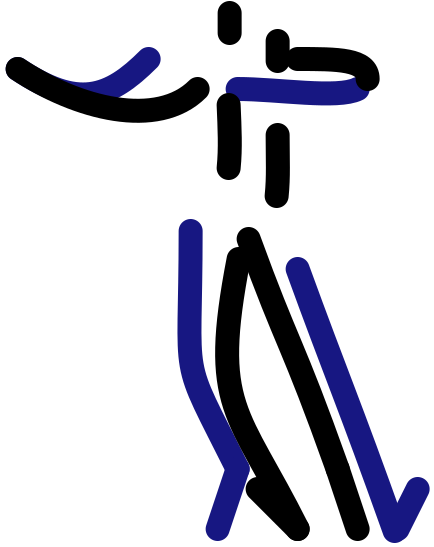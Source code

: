 <?xml version="1.0" encoding="UTF-8"?>
<dia:diagram xmlns:dia="http://www.lysator.liu.se/~alla/dia/">
  <dia:layer name="old" visible="false" connectable="false">
    <dia:object type="Standard - BezierLine" version="0" id="O0">
      <dia:attribute name="obj_pos">
        <dia:point val="152.5,12"/>
      </dia:attribute>
      <dia:attribute name="obj_bb">
        <dia:rectangle val="151.9,11.241;156.759,12.822"/>
      </dia:attribute>
      <dia:attribute name="bez_points">
        <dia:point val="152.5,12"/>
        <dia:point val="153.5,12"/>
        <dia:point val="154.5,12.5"/>
        <dia:point val="156,12"/>
      </dia:attribute>
      <dia:attribute name="corner_types">
        <dia:enum val="0"/>
        <dia:enum val="0"/>
      </dia:attribute>
      <dia:attribute name="line_color">
        <dia:color val="#171782ff"/>
      </dia:attribute>
      <dia:attribute name="line_width">
        <dia:real val="1.2"/>
      </dia:attribute>
      <dia:attribute name="line_caps">
        <dia:enum val="1"/>
      </dia:attribute>
    </dia:object>
    <dia:object type="Standard - BezierLine" version="0" id="O1">
      <dia:attribute name="obj_pos">
        <dia:point val="154,11"/>
      </dia:attribute>
      <dia:attribute name="obj_bb">
        <dia:rectangle val="153.195,10.195;157.1,11.822"/>
      </dia:attribute>
      <dia:attribute name="bez_points">
        <dia:point val="154,11"/>
        <dia:point val="155,11.5"/>
        <dia:point val="155,11"/>
        <dia:point val="156.5,11"/>
      </dia:attribute>
      <dia:attribute name="corner_types">
        <dia:enum val="0"/>
        <dia:enum val="0"/>
      </dia:attribute>
      <dia:attribute name="line_width">
        <dia:real val="1.2"/>
      </dia:attribute>
      <dia:attribute name="line_caps">
        <dia:enum val="1"/>
      </dia:attribute>
    </dia:object>
    <dia:group>
      <dia:attribute name="meta">
        <dia:composite type="dict"/>
      </dia:attribute>
      <dia:attribute name="matrix"/>
      <dia:object type="stickman3d - head-gray" version="1" id="O2">
        <dia:attribute name="obj_pos">
          <dia:point val="148,3"/>
        </dia:attribute>
        <dia:attribute name="obj_bb">
          <dia:rectangle val="147.9,2.9;152.216,9.1"/>
        </dia:attribute>
        <dia:attribute name="meta">
          <dia:composite type="dict"/>
        </dia:attribute>
        <dia:attribute name="elem_corner">
          <dia:point val="148,3"/>
        </dia:attribute>
        <dia:attribute name="elem_width">
          <dia:real val="4.116"/>
        </dia:attribute>
        <dia:attribute name="elem_height">
          <dia:real val="6.0"/>
        </dia:attribute>
        <dia:attribute name="line_width">
          <dia:real val="0.1"/>
        </dia:attribute>
        <dia:attribute name="line_colour">
          <dia:color val="#000000ff"/>
        </dia:attribute>
        <dia:attribute name="fill_colour">
          <dia:color val="#ffffffff"/>
        </dia:attribute>
        <dia:attribute name="show_background">
          <dia:boolean val="true"/>
        </dia:attribute>
        <dia:attribute name="line_style">
          <dia:enum val="0"/>
          <dia:real val="1"/>
        </dia:attribute>
        <dia:attribute name="flip_horizontal">
          <dia:boolean val="false"/>
        </dia:attribute>
        <dia:attribute name="flip_vertical">
          <dia:boolean val="false"/>
        </dia:attribute>
        <dia:attribute name="subscale">
          <dia:real val="1"/>
        </dia:attribute>
      </dia:object>
      <dia:group>
        <dia:attribute name="meta">
          <dia:composite type="dict"/>
        </dia:attribute>
        <dia:attribute name="matrix"/>
        <dia:object type="Standard - BezierLine" version="0" id="O3">
          <dia:attribute name="obj_pos">
            <dia:point val="152,19"/>
          </dia:attribute>
          <dia:attribute name="obj_bb">
            <dia:rectangle val="151.31,18.309;154.69,31.691"/>
          </dia:attribute>
          <dia:attribute name="bez_points">
            <dia:point val="152,19"/>
            <dia:point val="153,25"/>
            <dia:point val="153,25"/>
            <dia:point val="154,31"/>
          </dia:attribute>
          <dia:attribute name="corner_types">
            <dia:enum val="0"/>
            <dia:enum val="0"/>
          </dia:attribute>
          <dia:attribute name="line_width">
            <dia:real val="1.2"/>
          </dia:attribute>
          <dia:attribute name="line_caps">
            <dia:enum val="1"/>
          </dia:attribute>
        </dia:object>
        <dia:object type="Standard - Line" version="0" id="O4">
          <dia:attribute name="obj_pos">
            <dia:point val="154,31"/>
          </dia:attribute>
          <dia:attribute name="obj_bb">
            <dia:rectangle val="153.151,30.151;156.849,33.849"/>
          </dia:attribute>
          <dia:attribute name="conn_endpoints">
            <dia:point val="154,31"/>
            <dia:point val="156,33"/>
          </dia:attribute>
          <dia:attribute name="numcp">
            <dia:int val="1"/>
          </dia:attribute>
          <dia:attribute name="line_width">
            <dia:real val="1.2"/>
          </dia:attribute>
          <dia:attribute name="line_caps">
            <dia:enum val="1"/>
          </dia:attribute>
        </dia:object>
      </dia:group>
      <dia:group>
        <dia:attribute name="meta">
          <dia:composite type="dict"/>
        </dia:attribute>
        <dia:attribute name="matrix"/>
        <dia:object type="Standard - BezierLine" version="0" id="O5">
          <dia:attribute name="obj_pos">
            <dia:point val="148,18"/>
          </dia:attribute>
          <dia:attribute name="obj_bb">
            <dia:rectangle val="147.4,17.4;150.805,31.305"/>
          </dia:attribute>
          <dia:attribute name="bez_points">
            <dia:point val="148,18"/>
            <dia:point val="148,24.5"/>
            <dia:point val="148,26.5"/>
            <dia:point val="150,30.5"/>
          </dia:attribute>
          <dia:attribute name="corner_types">
            <dia:enum val="0"/>
            <dia:enum val="0"/>
          </dia:attribute>
          <dia:attribute name="line_color">
            <dia:color val="#171782ff"/>
          </dia:attribute>
          <dia:attribute name="line_width">
            <dia:real val="1.2"/>
          </dia:attribute>
          <dia:attribute name="line_caps">
            <dia:enum val="1"/>
          </dia:attribute>
        </dia:object>
        <dia:object type="Standard - Line" version="0" id="O6">
          <dia:attribute name="obj_pos">
            <dia:point val="150,30.5"/>
          </dia:attribute>
          <dia:attribute name="obj_bb">
            <dia:rectangle val="149.4,29.9;150.6,34.1"/>
          </dia:attribute>
          <dia:attribute name="conn_endpoints">
            <dia:point val="150,30.5"/>
            <dia:point val="150,33.5"/>
          </dia:attribute>
          <dia:attribute name="numcp">
            <dia:int val="1"/>
          </dia:attribute>
          <dia:attribute name="line_color">
            <dia:color val="#171782ff"/>
          </dia:attribute>
          <dia:attribute name="line_width">
            <dia:real val="1.2"/>
          </dia:attribute>
          <dia:attribute name="line_caps">
            <dia:enum val="1"/>
          </dia:attribute>
        </dia:object>
      </dia:group>
      <dia:group>
        <dia:attribute name="meta">
          <dia:composite type="dict"/>
        </dia:attribute>
        <dia:attribute name="matrix"/>
        <dia:object type="stickman3d - pelvis-gray-060" version="1" id="O7">
          <dia:attribute name="obj_pos">
            <dia:point val="146.5,16"/>
          </dia:attribute>
          <dia:attribute name="obj_bb">
            <dia:rectangle val="146.396,15.898;153.206,20.515"/>
          </dia:attribute>
          <dia:attribute name="meta">
            <dia:composite type="dict"/>
          </dia:attribute>
          <dia:attribute name="elem_corner">
            <dia:point val="146.5,16"/>
          </dia:attribute>
          <dia:attribute name="elem_width">
            <dia:real val="6.6"/>
          </dia:attribute>
          <dia:attribute name="elem_height">
            <dia:real val="4.4"/>
          </dia:attribute>
          <dia:attribute name="line_width">
            <dia:real val="0.1"/>
          </dia:attribute>
          <dia:attribute name="line_colour">
            <dia:color val="#000000ff"/>
          </dia:attribute>
          <dia:attribute name="fill_colour">
            <dia:color val="#ffffffff"/>
          </dia:attribute>
          <dia:attribute name="show_background">
            <dia:boolean val="true"/>
          </dia:attribute>
          <dia:attribute name="line_style">
            <dia:enum val="0"/>
            <dia:real val="1"/>
          </dia:attribute>
          <dia:attribute name="flip_horizontal">
            <dia:boolean val="false"/>
          </dia:attribute>
          <dia:attribute name="flip_vertical">
            <dia:boolean val="false"/>
          </dia:attribute>
          <dia:attribute name="subscale">
            <dia:real val="1"/>
          </dia:attribute>
        </dia:object>
        <dia:object type="Standard - Line" version="0" id="O8">
          <dia:attribute name="obj_pos">
            <dia:point val="150,15"/>
          </dia:attribute>
          <dia:attribute name="obj_bb">
            <dia:rectangle val="149.4,14.4;150.6,16.6"/>
          </dia:attribute>
          <dia:attribute name="conn_endpoints">
            <dia:point val="150,15"/>
            <dia:point val="150,16"/>
          </dia:attribute>
          <dia:attribute name="numcp">
            <dia:int val="1"/>
          </dia:attribute>
          <dia:attribute name="line_width">
            <dia:real val="1.2"/>
          </dia:attribute>
          <dia:attribute name="line_caps">
            <dia:enum val="1"/>
          </dia:attribute>
        </dia:object>
        <dia:object type="stickman3d - torax-gray-060" version="1" id="O9">
          <dia:attribute name="obj_pos">
            <dia:point val="145.5,10"/>
          </dia:attribute>
          <dia:attribute name="obj_bb">
            <dia:rectangle val="144.998,9.9;154.718,15.604"/>
          </dia:attribute>
          <dia:attribute name="meta">
            <dia:composite type="dict"/>
          </dia:attribute>
          <dia:attribute name="elem_corner">
            <dia:point val="145.5,10"/>
          </dia:attribute>
          <dia:attribute name="elem_width">
            <dia:real val="8.358"/>
          </dia:attribute>
          <dia:attribute name="elem_height">
            <dia:real val="5.3"/>
          </dia:attribute>
          <dia:attribute name="line_width">
            <dia:real val="0.1"/>
          </dia:attribute>
          <dia:attribute name="line_colour">
            <dia:color val="#000000ff"/>
          </dia:attribute>
          <dia:attribute name="fill_colour">
            <dia:color val="#ffffffff"/>
          </dia:attribute>
          <dia:attribute name="show_background">
            <dia:boolean val="true"/>
          </dia:attribute>
          <dia:attribute name="line_style">
            <dia:enum val="0"/>
            <dia:real val="1"/>
          </dia:attribute>
          <dia:attribute name="flip_horizontal">
            <dia:boolean val="false"/>
          </dia:attribute>
          <dia:attribute name="flip_vertical">
            <dia:boolean val="false"/>
          </dia:attribute>
          <dia:attribute name="subscale">
            <dia:real val="1"/>
          </dia:attribute>
        </dia:object>
      </dia:group>
    </dia:group>
    <dia:object type="stickman3d - head-white" version="1" id="O10">
      <dia:attribute name="obj_pos">
        <dia:point val="150.5,4"/>
      </dia:attribute>
      <dia:attribute name="obj_bb">
        <dia:rectangle val="150.4,3.9;154.716,10.1"/>
      </dia:attribute>
      <dia:attribute name="meta">
        <dia:composite type="dict"/>
      </dia:attribute>
      <dia:attribute name="elem_corner">
        <dia:point val="150.5,4"/>
      </dia:attribute>
      <dia:attribute name="elem_width">
        <dia:real val="4.116"/>
      </dia:attribute>
      <dia:attribute name="elem_height">
        <dia:real val="6.0"/>
      </dia:attribute>
      <dia:attribute name="line_width">
        <dia:real val="0.1"/>
      </dia:attribute>
      <dia:attribute name="line_colour">
        <dia:color val="#000000ff"/>
      </dia:attribute>
      <dia:attribute name="fill_colour">
        <dia:color val="#ffffffff"/>
      </dia:attribute>
      <dia:attribute name="show_background">
        <dia:boolean val="true"/>
      </dia:attribute>
      <dia:attribute name="line_style">
        <dia:enum val="0"/>
        <dia:real val="1"/>
      </dia:attribute>
      <dia:attribute name="flip_horizontal">
        <dia:boolean val="false"/>
      </dia:attribute>
      <dia:attribute name="flip_vertical">
        <dia:boolean val="false"/>
      </dia:attribute>
      <dia:attribute name="subscale">
        <dia:real val="1"/>
      </dia:attribute>
    </dia:object>
    <dia:object type="Standard - BezierLine" version="0" id="O11">
      <dia:attribute name="obj_pos">
        <dia:point val="150.6,20.8"/>
      </dia:attribute>
      <dia:attribute name="obj_bb">
        <dia:rectangle val="149.48,20.104;154.328,34.828"/>
      </dia:attribute>
      <dia:attribute name="bez_points">
        <dia:point val="150.6,20.8"/>
        <dia:point val="149.5,27"/>
        <dia:point val="150,28.5"/>
        <dia:point val="153.5,34"/>
      </dia:attribute>
      <dia:attribute name="corner_types">
        <dia:enum val="0"/>
        <dia:enum val="0"/>
      </dia:attribute>
      <dia:attribute name="line_width">
        <dia:real val="1.2"/>
      </dia:attribute>
      <dia:attribute name="line_caps">
        <dia:enum val="1"/>
      </dia:attribute>
    </dia:object>
    <dia:object type="Standard - Line" version="0" id="O12">
      <dia:attribute name="obj_pos">
        <dia:point val="151,32.5"/>
      </dia:attribute>
      <dia:attribute name="obj_bb">
        <dia:rectangle val="150.177,31.677;154.323,34.823"/>
      </dia:attribute>
      <dia:attribute name="conn_endpoints">
        <dia:point val="151,32.5"/>
        <dia:point val="153.5,34"/>
      </dia:attribute>
      <dia:attribute name="numcp">
        <dia:int val="1"/>
      </dia:attribute>
      <dia:attribute name="line_width">
        <dia:real val="1.2"/>
      </dia:attribute>
      <dia:attribute name="line_caps">
        <dia:enum val="1"/>
      </dia:attribute>
    </dia:object>
    <dia:object type="Standard - BezierLine" version="0" id="O13">
      <dia:attribute name="obj_pos">
        <dia:point val="154,20.5"/>
      </dia:attribute>
      <dia:attribute name="obj_bb">
        <dia:rectangle val="153.231,19.731;159.616,34.367"/>
      </dia:attribute>
      <dia:attribute name="bez_points">
        <dia:point val="154,20.5"/>
        <dia:point val="156,26"/>
        <dia:point val="156.5,27"/>
        <dia:point val="158.85,33.6"/>
      </dia:attribute>
      <dia:attribute name="corner_types">
        <dia:enum val="0"/>
        <dia:enum val="0"/>
      </dia:attribute>
      <dia:attribute name="line_color">
        <dia:color val="#171782ff"/>
      </dia:attribute>
      <dia:attribute name="line_width">
        <dia:real val="1.2"/>
      </dia:attribute>
      <dia:attribute name="line_caps">
        <dia:enum val="1"/>
      </dia:attribute>
    </dia:object>
    <dia:object type="Standard - Line" version="0" id="O14">
      <dia:attribute name="obj_pos">
        <dia:point val="157.5,31.5"/>
      </dia:attribute>
      <dia:attribute name="obj_bb">
        <dia:rectangle val="156.672,30.672;159.728,34.528"/>
      </dia:attribute>
      <dia:attribute name="conn_endpoints">
        <dia:point val="157.5,31.5"/>
        <dia:point val="158.9,33.7"/>
      </dia:attribute>
      <dia:attribute name="numcp">
        <dia:int val="1"/>
      </dia:attribute>
      <dia:attribute name="line_color">
        <dia:color val="#171782ff"/>
      </dia:attribute>
      <dia:attribute name="line_width">
        <dia:real val="1.2"/>
      </dia:attribute>
      <dia:attribute name="line_caps">
        <dia:enum val="1"/>
      </dia:attribute>
    </dia:object>
    <dia:group>
      <dia:attribute name="meta">
        <dia:composite type="dict"/>
      </dia:attribute>
      <dia:attribute name="matrix"/>
      <dia:object type="stickman3d - pelvis-white-060" version="1" id="O15">
        <dia:attribute name="obj_pos">
          <dia:point val="149,17"/>
        </dia:attribute>
        <dia:attribute name="obj_bb">
          <dia:rectangle val="148.896,16.898;155.706,21.515"/>
        </dia:attribute>
        <dia:attribute name="meta">
          <dia:composite type="dict"/>
        </dia:attribute>
        <dia:attribute name="elem_corner">
          <dia:point val="149,17"/>
        </dia:attribute>
        <dia:attribute name="elem_width">
          <dia:real val="6.6"/>
        </dia:attribute>
        <dia:attribute name="elem_height">
          <dia:real val="4.4"/>
        </dia:attribute>
        <dia:attribute name="line_width">
          <dia:real val="0.1"/>
        </dia:attribute>
        <dia:attribute name="line_colour">
          <dia:color val="#000000ff"/>
        </dia:attribute>
        <dia:attribute name="fill_colour">
          <dia:color val="#ffffffff"/>
        </dia:attribute>
        <dia:attribute name="show_background">
          <dia:boolean val="true"/>
        </dia:attribute>
        <dia:attribute name="line_style">
          <dia:enum val="0"/>
          <dia:real val="1"/>
        </dia:attribute>
        <dia:attribute name="flip_horizontal">
          <dia:boolean val="false"/>
        </dia:attribute>
        <dia:attribute name="flip_vertical">
          <dia:boolean val="false"/>
        </dia:attribute>
        <dia:attribute name="subscale">
          <dia:real val="1"/>
        </dia:attribute>
      </dia:object>
      <dia:object type="Standard - Line" version="0" id="O16">
        <dia:attribute name="obj_pos">
          <dia:point val="152.5,16"/>
        </dia:attribute>
        <dia:attribute name="obj_bb">
          <dia:rectangle val="151.9,15.4;153.1,17.6"/>
        </dia:attribute>
        <dia:attribute name="conn_endpoints">
          <dia:point val="152.5,16"/>
          <dia:point val="152.5,17"/>
        </dia:attribute>
        <dia:attribute name="numcp">
          <dia:int val="1"/>
        </dia:attribute>
        <dia:attribute name="line_width">
          <dia:real val="1.2"/>
        </dia:attribute>
        <dia:attribute name="line_caps">
          <dia:enum val="1"/>
        </dia:attribute>
      </dia:object>
      <dia:object type="stickman3d - torax-white-060" version="1" id="O17">
        <dia:attribute name="obj_pos">
          <dia:point val="148,11"/>
        </dia:attribute>
        <dia:attribute name="obj_bb">
          <dia:rectangle val="147.498,10.9;157.218,16.604"/>
        </dia:attribute>
        <dia:attribute name="meta">
          <dia:composite type="dict"/>
        </dia:attribute>
        <dia:attribute name="elem_corner">
          <dia:point val="148,11"/>
        </dia:attribute>
        <dia:attribute name="elem_width">
          <dia:real val="8.358"/>
        </dia:attribute>
        <dia:attribute name="elem_height">
          <dia:real val="5.3"/>
        </dia:attribute>
        <dia:attribute name="line_width">
          <dia:real val="0.1"/>
        </dia:attribute>
        <dia:attribute name="line_colour">
          <dia:color val="#000000ff"/>
        </dia:attribute>
        <dia:attribute name="fill_colour">
          <dia:color val="#ffffffff"/>
        </dia:attribute>
        <dia:attribute name="show_background">
          <dia:boolean val="true"/>
        </dia:attribute>
        <dia:attribute name="line_style">
          <dia:enum val="0"/>
          <dia:real val="1"/>
        </dia:attribute>
        <dia:attribute name="flip_horizontal">
          <dia:boolean val="false"/>
        </dia:attribute>
        <dia:attribute name="flip_vertical">
          <dia:boolean val="false"/>
        </dia:attribute>
        <dia:attribute name="subscale">
          <dia:real val="1"/>
        </dia:attribute>
      </dia:object>
    </dia:group>
    <dia:object type="Standard - BezierLine" version="0" id="O18">
      <dia:attribute name="obj_pos">
        <dia:point val="140,12"/>
      </dia:attribute>
      <dia:attribute name="obj_bb">
        <dia:rectangle val="139.168,10.152;146.349,13.69"/>
      </dia:attribute>
      <dia:attribute name="bez_points">
        <dia:point val="140,12"/>
        <dia:point val="143,14"/>
        <dia:point val="143.5,13"/>
        <dia:point val="145.5,11"/>
      </dia:attribute>
      <dia:attribute name="corner_types">
        <dia:enum val="0"/>
        <dia:enum val="0"/>
      </dia:attribute>
      <dia:attribute name="line_color">
        <dia:color val="#171782ff"/>
      </dia:attribute>
      <dia:attribute name="line_width">
        <dia:real val="1.2"/>
      </dia:attribute>
      <dia:attribute name="line_caps">
        <dia:enum val="1"/>
      </dia:attribute>
    </dia:object>
    <dia:object type="Standard - BezierLine" version="0" id="O19">
      <dia:attribute name="obj_pos">
        <dia:point val="140,12"/>
      </dia:attribute>
      <dia:attribute name="obj_bb">
        <dia:rectangle val="139.168,11.152;148.849,14.1"/>
      </dia:attribute>
      <dia:attribute name="bez_points">
        <dia:point val="140,12"/>
        <dia:point val="143,14"/>
        <dia:point val="146,14"/>
        <dia:point val="148,12"/>
      </dia:attribute>
      <dia:attribute name="corner_types">
        <dia:enum val="0"/>
        <dia:enum val="0"/>
      </dia:attribute>
      <dia:attribute name="line_width">
        <dia:real val="1.2"/>
      </dia:attribute>
      <dia:attribute name="line_caps">
        <dia:enum val="1"/>
      </dia:attribute>
    </dia:object>
  </dia:layer>
  <dia:layer name="fundo" visible="false" connectable="false">
    <dia:object type="Standard - Line" version="0" id="O20">
      <dia:attribute name="obj_pos">
        <dia:point val="132,13"/>
      </dia:attribute>
      <dia:attribute name="obj_bb">
        <dia:rectangle val="131.929,12.929;161.071,42.071"/>
      </dia:attribute>
      <dia:attribute name="conn_endpoints">
        <dia:point val="132,13"/>
        <dia:point val="161,42"/>
      </dia:attribute>
      <dia:attribute name="numcp">
        <dia:int val="1"/>
      </dia:attribute>
      <dia:attribute name="end_arrow">
        <dia:enum val="22"/>
      </dia:attribute>
      <dia:attribute name="end_arrow_length">
        <dia:real val="0.5"/>
      </dia:attribute>
      <dia:attribute name="end_arrow_width">
        <dia:real val="0.5"/>
      </dia:attribute>
    </dia:object>
    <dia:object type="Standard - Line" version="0" id="O21">
      <dia:attribute name="obj_pos">
        <dia:point val="129.5,34.5"/>
      </dia:attribute>
      <dia:attribute name="obj_bb">
        <dia:rectangle val="129.447,32.177;167.553,34.553"/>
      </dia:attribute>
      <dia:attribute name="conn_endpoints">
        <dia:point val="129.5,34.5"/>
        <dia:point val="167.5,32.5"/>
      </dia:attribute>
      <dia:attribute name="numcp">
        <dia:int val="1"/>
      </dia:attribute>
      <dia:attribute name="end_arrow">
        <dia:enum val="22"/>
      </dia:attribute>
      <dia:attribute name="end_arrow_length">
        <dia:real val="0.5"/>
      </dia:attribute>
      <dia:attribute name="end_arrow_width">
        <dia:real val="0.5"/>
      </dia:attribute>
    </dia:object>
    <dia:object type="Standard - Line" version="0" id="O22">
      <dia:attribute name="obj_pos">
        <dia:point val="137,12"/>
      </dia:attribute>
      <dia:attribute name="obj_bb">
        <dia:rectangle val="136.929,11.929;166.071,41.071"/>
      </dia:attribute>
      <dia:attribute name="conn_endpoints">
        <dia:point val="137,12"/>
        <dia:point val="166,41"/>
      </dia:attribute>
      <dia:attribute name="numcp">
        <dia:int val="1"/>
      </dia:attribute>
      <dia:attribute name="end_arrow">
        <dia:enum val="22"/>
      </dia:attribute>
      <dia:attribute name="end_arrow_length">
        <dia:real val="0.5"/>
      </dia:attribute>
      <dia:attribute name="end_arrow_width">
        <dia:real val="0.5"/>
      </dia:attribute>
    </dia:object>
    <dia:object type="Standard - Line" version="0" id="O23">
      <dia:attribute name="obj_pos">
        <dia:point val="152.5,-1"/>
      </dia:attribute>
      <dia:attribute name="obj_bb">
        <dia:rectangle val="152.138,-1.05;152.862,40.05"/>
      </dia:attribute>
      <dia:attribute name="conn_endpoints">
        <dia:point val="152.5,-1"/>
        <dia:point val="152.5,40"/>
      </dia:attribute>
      <dia:attribute name="numcp">
        <dia:int val="1"/>
      </dia:attribute>
      <dia:attribute name="end_arrow">
        <dia:enum val="22"/>
      </dia:attribute>
      <dia:attribute name="end_arrow_length">
        <dia:real val="0.5"/>
      </dia:attribute>
      <dia:attribute name="end_arrow_width">
        <dia:real val="0.5"/>
      </dia:attribute>
    </dia:object>
    <dia:object type="Standard - Line" version="0" id="O24">
      <dia:attribute name="obj_pos">
        <dia:point val="185,7"/>
      </dia:attribute>
      <dia:attribute name="obj_bb">
        <dia:rectangle val="182.34,6.944;185.056,24.556"/>
      </dia:attribute>
      <dia:attribute name="conn_endpoints">
        <dia:point val="185,7"/>
        <dia:point val="182.6,24.5"/>
      </dia:attribute>
      <dia:attribute name="numcp">
        <dia:int val="1"/>
      </dia:attribute>
      <dia:attribute name="line_color">
        <dia:color val="#ff0000ff"/>
      </dia:attribute>
      <dia:attribute name="end_arrow">
        <dia:enum val="22"/>
      </dia:attribute>
      <dia:attribute name="end_arrow_length">
        <dia:real val="0.5"/>
      </dia:attribute>
      <dia:attribute name="end_arrow_width">
        <dia:real val="0.5"/>
      </dia:attribute>
    </dia:object>
    <dia:object type="Standard - Line" version="0" id="O25">
      <dia:attribute name="obj_pos">
        <dia:point val="183.5,-3"/>
      </dia:attribute>
      <dia:attribute name="obj_bb">
        <dia:rectangle val="182.691,-3.25;184.309,38.25"/>
      </dia:attribute>
      <dia:attribute name="conn_endpoints">
        <dia:point val="183.5,-3"/>
        <dia:point val="183.5,38"/>
      </dia:attribute>
      <dia:attribute name="numcp">
        <dia:int val="1"/>
      </dia:attribute>
      <dia:attribute name="line_color">
        <dia:color val="#ff0000ff"/>
      </dia:attribute>
      <dia:attribute name="line_width">
        <dia:real val="0.5"/>
      </dia:attribute>
      <dia:attribute name="end_arrow">
        <dia:enum val="22"/>
      </dia:attribute>
      <dia:attribute name="end_arrow_length">
        <dia:real val="0.5"/>
      </dia:attribute>
      <dia:attribute name="end_arrow_width">
        <dia:real val="0.5"/>
      </dia:attribute>
    </dia:object>
    <dia:object type="Standard - Line" version="0" id="O26">
      <dia:attribute name="obj_pos">
        <dia:point val="186,-3"/>
      </dia:attribute>
      <dia:attribute name="obj_bb">
        <dia:rectangle val="185.191,-3.25;186.809,38.25"/>
      </dia:attribute>
      <dia:attribute name="conn_endpoints">
        <dia:point val="186,-3"/>
        <dia:point val="186,38"/>
      </dia:attribute>
      <dia:attribute name="numcp">
        <dia:int val="1"/>
      </dia:attribute>
      <dia:attribute name="line_color">
        <dia:color val="#ff0000ff"/>
      </dia:attribute>
      <dia:attribute name="line_width">
        <dia:real val="0.5"/>
      </dia:attribute>
      <dia:attribute name="end_arrow">
        <dia:enum val="22"/>
      </dia:attribute>
      <dia:attribute name="end_arrow_length">
        <dia:real val="0.5"/>
      </dia:attribute>
      <dia:attribute name="end_arrow_width">
        <dia:real val="0.5"/>
      </dia:attribute>
    </dia:object>
  </dia:layer>
  <dia:layer name="atras" visible="true" connectable="true" active="true">
    <dia:object type="Standard - BezierLine" version="0" id="O27">
      <dia:attribute name="obj_pos">
        <dia:point val="184,13"/>
      </dia:attribute>
      <dia:attribute name="obj_bb">
        <dia:rectangle val="183.4,12.195;190.805,13.822"/>
      </dia:attribute>
      <dia:attribute name="bez_points">
        <dia:point val="184,13"/>
        <dia:point val="186,13"/>
        <dia:point val="189,13.5"/>
        <dia:point val="190,13"/>
      </dia:attribute>
      <dia:attribute name="corner_types">
        <dia:enum val="0"/>
        <dia:enum val="0"/>
      </dia:attribute>
      <dia:attribute name="line_color">
        <dia:color val="#171782ff"/>
      </dia:attribute>
      <dia:attribute name="line_width">
        <dia:real val="1.2"/>
      </dia:attribute>
      <dia:attribute name="line_caps">
        <dia:enum val="1"/>
      </dia:attribute>
    </dia:object>
    <dia:object type="Standard - BezierLine" version="0" id="O28">
      <dia:attribute name="obj_pos">
        <dia:point val="187,11.5"/>
      </dia:attribute>
      <dia:attribute name="obj_bb">
        <dia:rectangle val="186.4,10.9;191.1,13.1"/>
      </dia:attribute>
      <dia:attribute name="bez_points">
        <dia:point val="187,11.5"/>
        <dia:point val="189,11.5"/>
        <dia:point val="190.5,11.5"/>
        <dia:point val="190.5,12.5"/>
      </dia:attribute>
      <dia:attribute name="corner_types">
        <dia:enum val="0"/>
        <dia:enum val="0"/>
      </dia:attribute>
      <dia:attribute name="line_width">
        <dia:real val="1.2"/>
      </dia:attribute>
      <dia:attribute name="line_caps">
        <dia:enum val="1"/>
      </dia:attribute>
    </dia:object>
    <dia:object type="Standard - BezierLine" version="0" id="O29">
      <dia:attribute name="obj_pos">
        <dia:point val="181.65,20.1"/>
      </dia:attribute>
      <dia:attribute name="obj_bb">
        <dia:rectangle val="180.991,19.5;184.805,32.805"/>
      </dia:attribute>
      <dia:attribute name="bez_points">
        <dia:point val="181.65,20.1"/>
        <dia:point val="181.65,28.1"/>
        <dia:point val="181,26"/>
        <dia:point val="184,32"/>
      </dia:attribute>
      <dia:attribute name="corner_types">
        <dia:enum val="0"/>
        <dia:enum val="0"/>
      </dia:attribute>
      <dia:attribute name="line_color">
        <dia:color val="#171782ff"/>
      </dia:attribute>
      <dia:attribute name="line_width">
        <dia:real val="1.2"/>
      </dia:attribute>
      <dia:attribute name="line_caps">
        <dia:enum val="1"/>
      </dia:attribute>
      <dia:connections>
        <dia:connection handle="0" to="O31" connection="8"/>
      </dia:connections>
    </dia:object>
    <dia:object type="Standard - BezierLine" version="0" id="O30">
      <dia:attribute name="obj_pos">
        <dia:point val="184.55,20.5"/>
      </dia:attribute>
      <dia:attribute name="obj_bb">
        <dia:rectangle val="183.781,19.731;189.766,32.767"/>
      </dia:attribute>
      <dia:attribute name="bez_points">
        <dia:point val="184.55,20.5"/>
        <dia:point val="186.55,26"/>
        <dia:point val="186.65,25.4"/>
        <dia:point val="189,32"/>
      </dia:attribute>
      <dia:attribute name="corner_types">
        <dia:enum val="0"/>
        <dia:enum val="0"/>
      </dia:attribute>
      <dia:attribute name="line_width">
        <dia:real val="1.2"/>
      </dia:attribute>
      <dia:attribute name="line_caps">
        <dia:enum val="1"/>
      </dia:attribute>
    </dia:object>
    <dia:object type="stickman3dfront - front-pelvis-gray-08" version="1" id="O31">
      <dia:attribute name="obj_pos">
        <dia:point val="180.2,16.6"/>
      </dia:attribute>
      <dia:attribute name="obj_bb">
        <dia:rectangle val="180.085,16.49;186.538,21.314"/>
      </dia:attribute>
      <dia:attribute name="meta">
        <dia:composite type="dict"/>
      </dia:attribute>
      <dia:attribute name="elem_corner">
        <dia:point val="180.2,16.6"/>
      </dia:attribute>
      <dia:attribute name="elem_width">
        <dia:real val="6.2"/>
      </dia:attribute>
      <dia:attribute name="elem_height">
        <dia:real val="4.6"/>
      </dia:attribute>
      <dia:attribute name="line_width">
        <dia:real val="0.1"/>
      </dia:attribute>
      <dia:attribute name="line_colour">
        <dia:color val="#000000ff"/>
      </dia:attribute>
      <dia:attribute name="fill_colour">
        <dia:color val="#ffffffff"/>
      </dia:attribute>
      <dia:attribute name="show_background">
        <dia:boolean val="true"/>
      </dia:attribute>
      <dia:attribute name="line_style">
        <dia:enum val="0"/>
        <dia:real val="1"/>
      </dia:attribute>
      <dia:attribute name="flip_horizontal">
        <dia:boolean val="false"/>
      </dia:attribute>
      <dia:attribute name="flip_vertical">
        <dia:boolean val="false"/>
      </dia:attribute>
      <dia:attribute name="subscale">
        <dia:real val="1"/>
      </dia:attribute>
    </dia:object>
    <dia:object type="Standard - BezierLine" version="0" id="O32">
      <dia:attribute name="obj_pos">
        <dia:point val="173,12"/>
      </dia:attribute>
      <dia:attribute name="obj_bb">
        <dia:rectangle val="172.168,10.652;180.399,13.873"/>
      </dia:attribute>
      <dia:attribute name="bez_points">
        <dia:point val="173,12"/>
        <dia:point val="176,14"/>
        <dia:point val="177.55,13.5"/>
        <dia:point val="179.55,11.5"/>
      </dia:attribute>
      <dia:attribute name="corner_types">
        <dia:enum val="0"/>
        <dia:enum val="0"/>
      </dia:attribute>
      <dia:attribute name="line_color">
        <dia:color val="#171782ff"/>
      </dia:attribute>
      <dia:attribute name="line_width">
        <dia:real val="1.2"/>
      </dia:attribute>
      <dia:attribute name="line_caps">
        <dia:enum val="1"/>
      </dia:attribute>
    </dia:object>
    <dia:object type="Standard - BezierLine" version="0" id="O33">
      <dia:attribute name="obj_pos">
        <dia:point val="183.55,13.8"/>
      </dia:attribute>
      <dia:attribute name="obj_bb">
        <dia:rectangle val="182.893,13.175;184.208,17.607"/>
      </dia:attribute>
      <dia:attribute name="bez_points">
        <dia:point val="183.55,13.8"/>
        <dia:point val="183.6,15"/>
        <dia:point val="183.65,15.95"/>
        <dia:point val="183.55,16.95"/>
      </dia:attribute>
      <dia:attribute name="corner_types">
        <dia:enum val="0"/>
        <dia:enum val="0"/>
      </dia:attribute>
      <dia:attribute name="line_width">
        <dia:real val="1.2"/>
      </dia:attribute>
      <dia:attribute name="line_caps">
        <dia:enum val="1"/>
      </dia:attribute>
      <dia:connections>
        <dia:connection handle="3" to="O31" connection="11"/>
      </dia:connections>
    </dia:object>
    <dia:object type="stickman3dfront - front-torax-gray-00" version="1" id="O34">
      <dia:attribute name="obj_pos">
        <dia:point val="179.55,10.5"/>
      </dia:attribute>
      <dia:attribute name="obj_bb">
        <dia:rectangle val="179.309,10.4;187.791,15.7"/>
      </dia:attribute>
      <dia:attribute name="meta">
        <dia:composite type="dict"/>
      </dia:attribute>
      <dia:attribute name="elem_corner">
        <dia:point val="179.55,10.5"/>
      </dia:attribute>
      <dia:attribute name="elem_width">
        <dia:real val="8.0"/>
      </dia:attribute>
      <dia:attribute name="elem_height">
        <dia:real val="5.1"/>
      </dia:attribute>
      <dia:attribute name="line_width">
        <dia:real val="0.1"/>
      </dia:attribute>
      <dia:attribute name="line_colour">
        <dia:color val="#000000ff"/>
      </dia:attribute>
      <dia:attribute name="fill_colour">
        <dia:color val="#ffffffff"/>
      </dia:attribute>
      <dia:attribute name="show_background">
        <dia:boolean val="true"/>
      </dia:attribute>
      <dia:attribute name="line_style">
        <dia:enum val="0"/>
        <dia:real val="1"/>
      </dia:attribute>
      <dia:attribute name="flip_horizontal">
        <dia:boolean val="false"/>
      </dia:attribute>
      <dia:attribute name="flip_vertical">
        <dia:boolean val="false"/>
      </dia:attribute>
      <dia:attribute name="subscale">
        <dia:real val="1"/>
      </dia:attribute>
    </dia:object>
    <dia:object type="Standard - Line" version="0" id="O35">
      <dia:attribute name="obj_pos">
        <dia:point val="184,32"/>
      </dia:attribute>
      <dia:attribute name="obj_bb">
        <dia:rectangle val="182.241,31.241;184.759,35.759"/>
      </dia:attribute>
      <dia:attribute name="conn_endpoints">
        <dia:point val="184,32"/>
        <dia:point val="183,35"/>
      </dia:attribute>
      <dia:attribute name="numcp">
        <dia:int val="1"/>
      </dia:attribute>
      <dia:attribute name="line_color">
        <dia:color val="#171782ff"/>
      </dia:attribute>
      <dia:attribute name="line_width">
        <dia:real val="1.2"/>
      </dia:attribute>
      <dia:attribute name="line_caps">
        <dia:enum val="1"/>
      </dia:attribute>
    </dia:object>
    <dia:object type="Standard - Line" version="0" id="O36">
      <dia:attribute name="obj_pos">
        <dia:point val="189,32"/>
      </dia:attribute>
      <dia:attribute name="obj_bb">
        <dia:rectangle val="188.241,31.241;190.759,35.759"/>
      </dia:attribute>
      <dia:attribute name="conn_endpoints">
        <dia:point val="189,32"/>
        <dia:point val="190,35"/>
      </dia:attribute>
      <dia:attribute name="numcp">
        <dia:int val="1"/>
      </dia:attribute>
      <dia:attribute name="line_width">
        <dia:real val="1.2"/>
      </dia:attribute>
      <dia:attribute name="line_caps">
        <dia:enum val="1"/>
      </dia:attribute>
    </dia:object>
    <dia:object type="Standard - Line" version="0" id="O37">
      <dia:attribute name="obj_pos">
        <dia:point val="183.6,9.2"/>
      </dia:attribute>
      <dia:attribute name="obj_bb">
        <dia:rectangle val="183,8.6;184.2,10.8"/>
      </dia:attribute>
      <dia:attribute name="conn_endpoints">
        <dia:point val="183.6,9.2"/>
        <dia:point val="183.6,10.2"/>
      </dia:attribute>
      <dia:attribute name="numcp">
        <dia:int val="1"/>
      </dia:attribute>
      <dia:attribute name="line_width">
        <dia:real val="1.2"/>
      </dia:attribute>
      <dia:attribute name="line_caps">
        <dia:enum val="1"/>
      </dia:attribute>
    </dia:object>
    <dia:object type="stickman3dfront - front-head-gray" version="1" id="O38">
      <dia:attribute name="obj_pos">
        <dia:point val="181.55,3.5"/>
      </dia:attribute>
      <dia:attribute name="obj_bb">
        <dia:rectangle val="181.45,3.4;185.766,9.6"/>
      </dia:attribute>
      <dia:attribute name="meta">
        <dia:composite type="dict"/>
      </dia:attribute>
      <dia:attribute name="elem_corner">
        <dia:point val="181.55,3.5"/>
      </dia:attribute>
      <dia:attribute name="elem_width">
        <dia:real val="4.116"/>
      </dia:attribute>
      <dia:attribute name="elem_height">
        <dia:real val="6.0"/>
      </dia:attribute>
      <dia:attribute name="line_width">
        <dia:real val="0.1"/>
      </dia:attribute>
      <dia:attribute name="line_colour">
        <dia:color val="#000000ff"/>
      </dia:attribute>
      <dia:attribute name="fill_colour">
        <dia:color val="#ffffffff"/>
      </dia:attribute>
      <dia:attribute name="show_background">
        <dia:boolean val="true"/>
      </dia:attribute>
      <dia:attribute name="line_style">
        <dia:enum val="0"/>
        <dia:real val="1"/>
      </dia:attribute>
      <dia:attribute name="flip_horizontal">
        <dia:boolean val="false"/>
      </dia:attribute>
      <dia:attribute name="flip_vertical">
        <dia:boolean val="false"/>
      </dia:attribute>
      <dia:attribute name="subscale">
        <dia:real val="1"/>
      </dia:attribute>
    </dia:object>
  </dia:layer>
  <dia:layer name="frente" visible="true" connectable="true">
    <dia:object type="Standard - BezierLine" version="0" id="O39">
      <dia:attribute name="obj_pos">
        <dia:point val="173,12"/>
      </dia:attribute>
      <dia:attribute name="obj_bb">
        <dia:rectangle val="172.168,11.168;182.849,14.69"/>
      </dia:attribute>
      <dia:attribute name="bez_points">
        <dia:point val="173,12"/>
        <dia:point val="176,14"/>
        <dia:point val="180,15"/>
        <dia:point val="182,13"/>
      </dia:attribute>
      <dia:attribute name="corner_types">
        <dia:enum val="0"/>
        <dia:enum val="0"/>
      </dia:attribute>
      <dia:attribute name="line_width">
        <dia:real val="1.2"/>
      </dia:attribute>
      <dia:attribute name="line_caps">
        <dia:enum val="1"/>
      </dia:attribute>
    </dia:object>
    <dia:object type="Standard - BezierLine" version="0" id="O40">
      <dia:attribute name="obj_pos">
        <dia:point val="184.05,21.5"/>
      </dia:attribute>
      <dia:attribute name="obj_bb">
        <dia:rectangle val="182.874,20.797;187.805,35.805"/>
      </dia:attribute>
      <dia:attribute name="bez_points">
        <dia:point val="184.05,21.5"/>
        <dia:point val="182.6,29"/>
        <dia:point val="184,29"/>
        <dia:point val="187,35"/>
      </dia:attribute>
      <dia:attribute name="corner_types">
        <dia:enum val="0"/>
        <dia:enum val="0"/>
      </dia:attribute>
      <dia:attribute name="line_width">
        <dia:real val="1.2"/>
      </dia:attribute>
      <dia:attribute name="line_caps">
        <dia:enum val="1"/>
      </dia:attribute>
      <dia:connections>
        <dia:connection handle="0" to="O42" connection="8"/>
      </dia:connections>
    </dia:object>
    <dia:object type="Standard - BezierLine" version="0" id="O41">
      <dia:attribute name="obj_pos">
        <dia:point val="187,22"/>
      </dia:attribute>
      <dia:attribute name="obj_bb">
        <dia:rectangle val="186.231,21.231;192.616,35.867"/>
      </dia:attribute>
      <dia:attribute name="bez_points">
        <dia:point val="187,22"/>
        <dia:point val="189,27.5"/>
        <dia:point val="189.5,28.5"/>
        <dia:point val="191.85,35.1"/>
      </dia:attribute>
      <dia:attribute name="corner_types">
        <dia:enum val="0"/>
        <dia:enum val="0"/>
      </dia:attribute>
      <dia:attribute name="line_color">
        <dia:color val="#171782ff"/>
      </dia:attribute>
      <dia:attribute name="line_width">
        <dia:real val="1.2"/>
      </dia:attribute>
      <dia:attribute name="line_caps">
        <dia:enum val="1"/>
      </dia:attribute>
    </dia:object>
    <dia:object type="stickman3dfront - front-pelvis-white-08" version="1" id="O42">
      <dia:attribute name="obj_pos">
        <dia:point val="182.6,18"/>
      </dia:attribute>
      <dia:attribute name="obj_bb">
        <dia:rectangle val="182.485,17.89;188.938,22.714"/>
      </dia:attribute>
      <dia:attribute name="meta">
        <dia:composite type="dict"/>
      </dia:attribute>
      <dia:attribute name="elem_corner">
        <dia:point val="182.6,18"/>
      </dia:attribute>
      <dia:attribute name="elem_width">
        <dia:real val="6.2"/>
      </dia:attribute>
      <dia:attribute name="elem_height">
        <dia:real val="4.6"/>
      </dia:attribute>
      <dia:attribute name="line_width">
        <dia:real val="0.1"/>
      </dia:attribute>
      <dia:attribute name="line_colour">
        <dia:color val="#000000ff"/>
      </dia:attribute>
      <dia:attribute name="fill_colour">
        <dia:color val="#ffffffff"/>
      </dia:attribute>
      <dia:attribute name="show_background">
        <dia:boolean val="true"/>
      </dia:attribute>
      <dia:attribute name="line_style">
        <dia:enum val="0"/>
        <dia:real val="1"/>
      </dia:attribute>
      <dia:attribute name="flip_horizontal">
        <dia:boolean val="false"/>
      </dia:attribute>
      <dia:attribute name="flip_vertical">
        <dia:boolean val="false"/>
      </dia:attribute>
      <dia:attribute name="subscale">
        <dia:real val="1"/>
      </dia:attribute>
    </dia:object>
    <dia:object type="Standard - BezierLine" version="0" id="O43">
      <dia:attribute name="obj_pos">
        <dia:point val="186,15.3"/>
      </dia:attribute>
      <dia:attribute name="obj_bb">
        <dia:rectangle val="185.293,14.7;186.613,19.007"/>
      </dia:attribute>
      <dia:attribute name="bez_points">
        <dia:point val="186,15.3"/>
        <dia:point val="186,16.6"/>
        <dia:point val="186.05,17.35"/>
        <dia:point val="185.95,18.35"/>
      </dia:attribute>
      <dia:attribute name="corner_types">
        <dia:enum val="0"/>
        <dia:enum val="0"/>
      </dia:attribute>
      <dia:attribute name="line_width">
        <dia:real val="1.2"/>
      </dia:attribute>
      <dia:attribute name="line_caps">
        <dia:enum val="1"/>
      </dia:attribute>
      <dia:connections>
        <dia:connection handle="3" to="O42" connection="11"/>
      </dia:connections>
    </dia:object>
    <dia:object type="stickman3dfront - front-torax-white-00" version="1" id="O44">
      <dia:attribute name="obj_pos">
        <dia:point val="182,12"/>
      </dia:attribute>
      <dia:attribute name="obj_bb">
        <dia:rectangle val="181.759,11.9;190.241,17.2"/>
      </dia:attribute>
      <dia:attribute name="meta">
        <dia:composite type="dict"/>
      </dia:attribute>
      <dia:attribute name="elem_corner">
        <dia:point val="182,12"/>
      </dia:attribute>
      <dia:attribute name="elem_width">
        <dia:real val="8"/>
      </dia:attribute>
      <dia:attribute name="elem_height">
        <dia:real val="5.1"/>
      </dia:attribute>
      <dia:attribute name="line_width">
        <dia:real val="0.1"/>
      </dia:attribute>
      <dia:attribute name="line_colour">
        <dia:color val="#000000ff"/>
      </dia:attribute>
      <dia:attribute name="fill_colour">
        <dia:color val="#ffffffff"/>
      </dia:attribute>
      <dia:attribute name="show_background">
        <dia:boolean val="true"/>
      </dia:attribute>
      <dia:attribute name="line_style">
        <dia:enum val="0"/>
        <dia:real val="1"/>
      </dia:attribute>
      <dia:attribute name="flip_horizontal">
        <dia:boolean val="false"/>
      </dia:attribute>
      <dia:attribute name="flip_vertical">
        <dia:boolean val="false"/>
      </dia:attribute>
      <dia:attribute name="subscale">
        <dia:real val="1"/>
      </dia:attribute>
    </dia:object>
    <dia:object type="Standard - Line" version="0" id="O45">
      <dia:attribute name="obj_pos">
        <dia:point val="185,33"/>
      </dia:attribute>
      <dia:attribute name="obj_bb">
        <dia:rectangle val="184.151,32.151;187.849,35.849"/>
      </dia:attribute>
      <dia:attribute name="conn_endpoints">
        <dia:point val="185,33"/>
        <dia:point val="187,35"/>
      </dia:attribute>
      <dia:attribute name="numcp">
        <dia:int val="1"/>
      </dia:attribute>
      <dia:attribute name="line_width">
        <dia:real val="1.2"/>
      </dia:attribute>
      <dia:attribute name="line_caps">
        <dia:enum val="1"/>
      </dia:attribute>
    </dia:object>
    <dia:object type="Standard - Line" version="0" id="O46">
      <dia:attribute name="obj_pos">
        <dia:point val="193,33"/>
      </dia:attribute>
      <dia:attribute name="obj_bb">
        <dia:rectangle val="191.195,32.195;193.805,35.805"/>
      </dia:attribute>
      <dia:attribute name="conn_endpoints">
        <dia:point val="193,33"/>
        <dia:point val="192,35"/>
      </dia:attribute>
      <dia:attribute name="numcp">
        <dia:int val="1"/>
      </dia:attribute>
      <dia:attribute name="line_color">
        <dia:color val="#171782ff"/>
      </dia:attribute>
      <dia:attribute name="line_width">
        <dia:real val="1.2"/>
      </dia:attribute>
      <dia:attribute name="line_caps">
        <dia:enum val="1"/>
      </dia:attribute>
    </dia:object>
    <dia:object type="Standard - Line" version="0" id="O47">
      <dia:attribute name="obj_pos">
        <dia:point val="186,10.6"/>
      </dia:attribute>
      <dia:attribute name="obj_bb">
        <dia:rectangle val="185.4,10;186.6,12.2"/>
      </dia:attribute>
      <dia:attribute name="conn_endpoints">
        <dia:point val="186,10.6"/>
        <dia:point val="186,11.6"/>
      </dia:attribute>
      <dia:attribute name="numcp">
        <dia:int val="1"/>
      </dia:attribute>
      <dia:attribute name="line_width">
        <dia:real val="1.2"/>
      </dia:attribute>
      <dia:attribute name="line_caps">
        <dia:enum val="1"/>
      </dia:attribute>
    </dia:object>
    <dia:object type="stickman3dfront - front-head-white" version="1" id="O48">
      <dia:attribute name="obj_pos">
        <dia:point val="184,5"/>
      </dia:attribute>
      <dia:attribute name="obj_bb">
        <dia:rectangle val="183.9,4.9;188.216,11.1"/>
      </dia:attribute>
      <dia:attribute name="meta">
        <dia:composite type="dict"/>
      </dia:attribute>
      <dia:attribute name="elem_corner">
        <dia:point val="184,5"/>
      </dia:attribute>
      <dia:attribute name="elem_width">
        <dia:real val="4.116"/>
      </dia:attribute>
      <dia:attribute name="elem_height">
        <dia:real val="6.0"/>
      </dia:attribute>
      <dia:attribute name="line_width">
        <dia:real val="0.1"/>
      </dia:attribute>
      <dia:attribute name="line_colour">
        <dia:color val="#000000ff"/>
      </dia:attribute>
      <dia:attribute name="fill_colour">
        <dia:color val="#ffffffff"/>
      </dia:attribute>
      <dia:attribute name="show_background">
        <dia:boolean val="true"/>
      </dia:attribute>
      <dia:attribute name="line_style">
        <dia:enum val="0"/>
        <dia:real val="1"/>
      </dia:attribute>
      <dia:attribute name="flip_horizontal">
        <dia:boolean val="false"/>
      </dia:attribute>
      <dia:attribute name="flip_vertical">
        <dia:boolean val="false"/>
      </dia:attribute>
      <dia:attribute name="subscale">
        <dia:real val="1"/>
      </dia:attribute>
    </dia:object>
  </dia:layer>
</dia:diagram>
